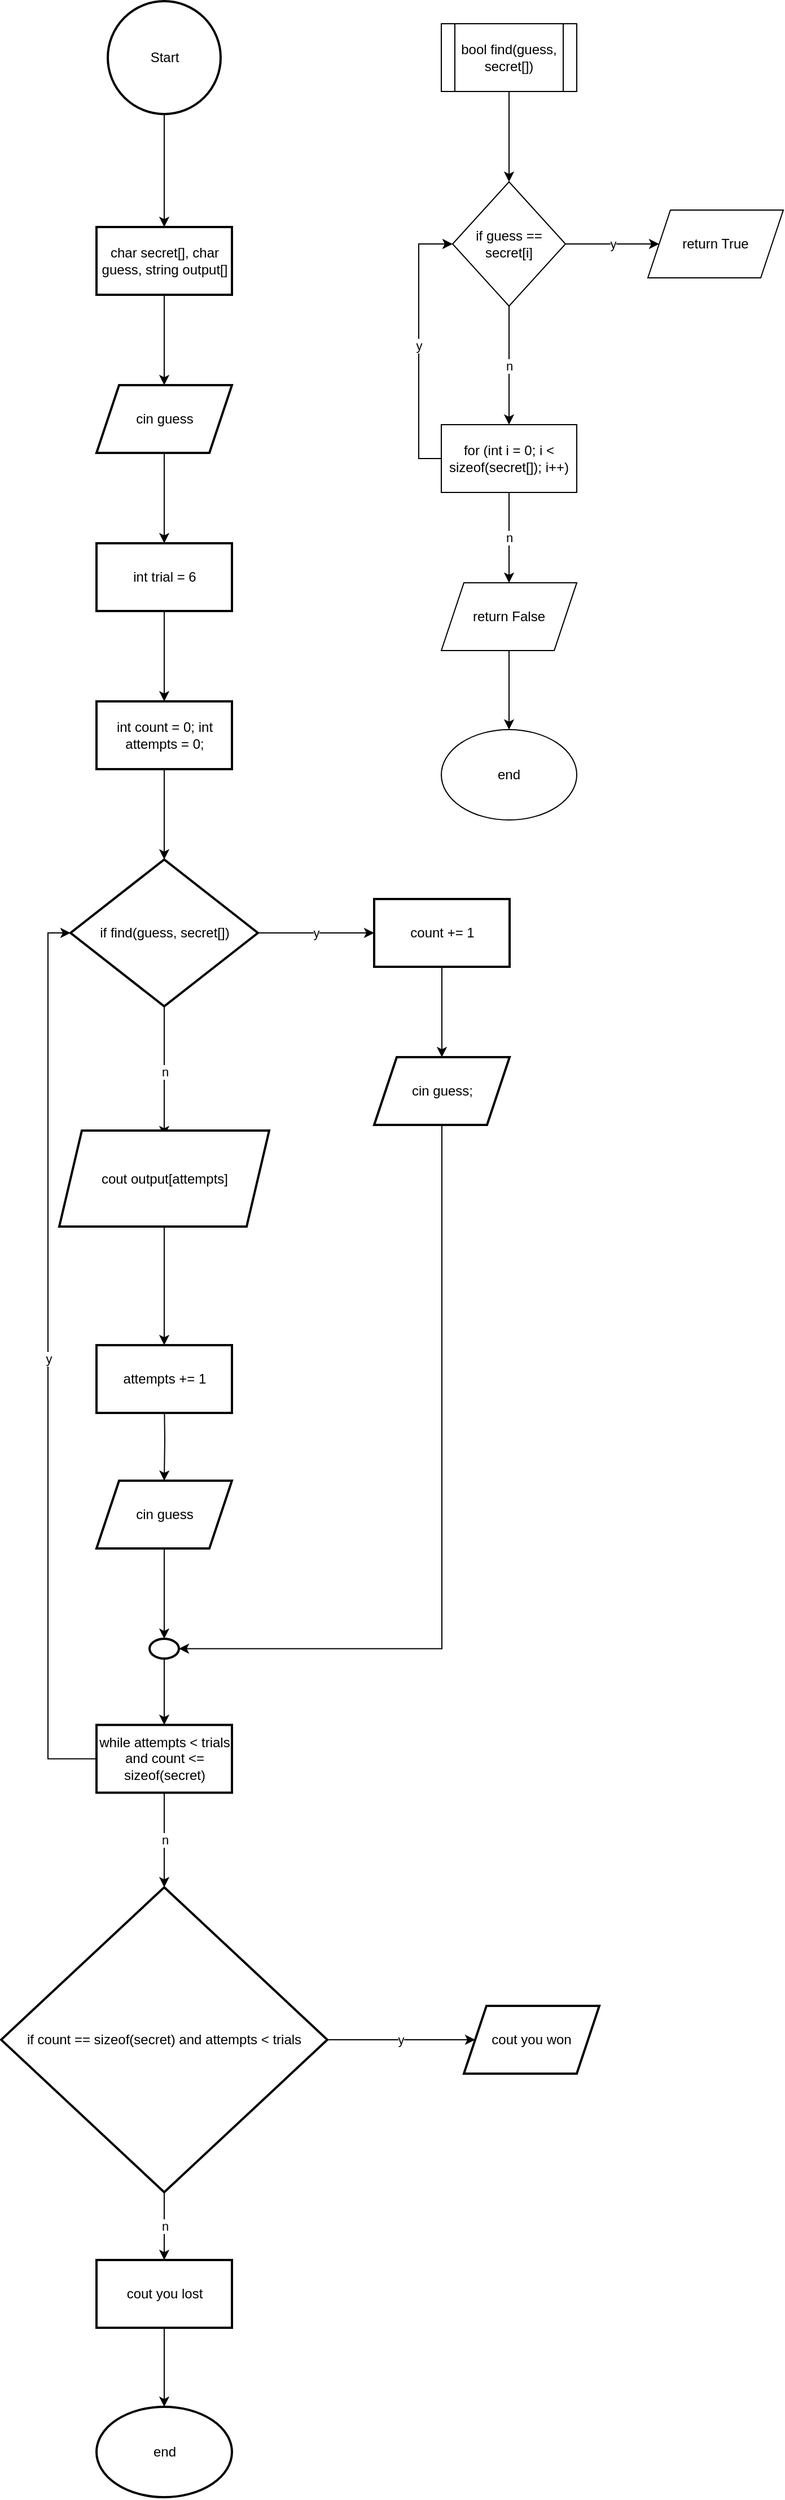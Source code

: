 <mxfile version="13.9.7" type="github">
  <diagram id="C5RBs43oDa-KdzZeNtuy" name="Page-1">
    <mxGraphModel dx="2249" dy="1971" grid="1" gridSize="10" guides="1" tooltips="1" connect="1" arrows="1" fold="1" page="1" pageScale="1" pageWidth="827" pageHeight="1169" math="0" shadow="0">
      <root>
        <mxCell id="WIyWlLk6GJQsqaUBKTNV-0" />
        <mxCell id="WIyWlLk6GJQsqaUBKTNV-1" parent="WIyWlLk6GJQsqaUBKTNV-0" />
        <mxCell id="M2vOY5EWQ9TmQaOvTjVT-2" value="" style="edgeStyle=orthogonalEdgeStyle;rounded=0;orthogonalLoop=1;jettySize=auto;html=1;" edge="1" parent="WIyWlLk6GJQsqaUBKTNV-1" source="M2vOY5EWQ9TmQaOvTjVT-0" target="M2vOY5EWQ9TmQaOvTjVT-1">
          <mxGeometry relative="1" as="geometry" />
        </mxCell>
        <mxCell id="M2vOY5EWQ9TmQaOvTjVT-0" value="Start" style="strokeWidth=2;html=1;shape=mxgraph.flowchart.start_2;whiteSpace=wrap;" vertex="1" parent="WIyWlLk6GJQsqaUBKTNV-1">
          <mxGeometry x="64.5" width="100" height="100" as="geometry" />
        </mxCell>
        <mxCell id="M2vOY5EWQ9TmQaOvTjVT-4" value="" style="edgeStyle=orthogonalEdgeStyle;rounded=0;orthogonalLoop=1;jettySize=auto;html=1;" edge="1" parent="WIyWlLk6GJQsqaUBKTNV-1" source="M2vOY5EWQ9TmQaOvTjVT-1" target="M2vOY5EWQ9TmQaOvTjVT-3">
          <mxGeometry relative="1" as="geometry" />
        </mxCell>
        <mxCell id="M2vOY5EWQ9TmQaOvTjVT-1" value="char secret[], char guess, string output[]" style="whiteSpace=wrap;html=1;strokeWidth=2;" vertex="1" parent="WIyWlLk6GJQsqaUBKTNV-1">
          <mxGeometry x="54.5" y="200" width="120" height="60" as="geometry" />
        </mxCell>
        <mxCell id="M2vOY5EWQ9TmQaOvTjVT-6" value="" style="edgeStyle=orthogonalEdgeStyle;rounded=0;orthogonalLoop=1;jettySize=auto;html=1;" edge="1" parent="WIyWlLk6GJQsqaUBKTNV-1" source="M2vOY5EWQ9TmQaOvTjVT-3" target="M2vOY5EWQ9TmQaOvTjVT-5">
          <mxGeometry relative="1" as="geometry" />
        </mxCell>
        <mxCell id="M2vOY5EWQ9TmQaOvTjVT-3" value="cin guess" style="shape=parallelogram;perimeter=parallelogramPerimeter;whiteSpace=wrap;html=1;fixedSize=1;strokeWidth=2;" vertex="1" parent="WIyWlLk6GJQsqaUBKTNV-1">
          <mxGeometry x="54.5" y="340" width="120" height="60" as="geometry" />
        </mxCell>
        <mxCell id="M2vOY5EWQ9TmQaOvTjVT-12" value="" style="edgeStyle=orthogonalEdgeStyle;rounded=0;orthogonalLoop=1;jettySize=auto;html=1;" edge="1" parent="WIyWlLk6GJQsqaUBKTNV-1" source="M2vOY5EWQ9TmQaOvTjVT-5" target="M2vOY5EWQ9TmQaOvTjVT-11">
          <mxGeometry relative="1" as="geometry" />
        </mxCell>
        <mxCell id="M2vOY5EWQ9TmQaOvTjVT-5" value="int trial = 6" style="whiteSpace=wrap;html=1;strokeWidth=2;" vertex="1" parent="WIyWlLk6GJQsqaUBKTNV-1">
          <mxGeometry x="54.5" y="480" width="120" height="60" as="geometry" />
        </mxCell>
        <mxCell id="M2vOY5EWQ9TmQaOvTjVT-14" value="" style="edgeStyle=orthogonalEdgeStyle;rounded=0;orthogonalLoop=1;jettySize=auto;html=1;" edge="1" parent="WIyWlLk6GJQsqaUBKTNV-1" source="M2vOY5EWQ9TmQaOvTjVT-11" target="M2vOY5EWQ9TmQaOvTjVT-13">
          <mxGeometry relative="1" as="geometry" />
        </mxCell>
        <mxCell id="M2vOY5EWQ9TmQaOvTjVT-11" value="int count = 0; int attempts = 0;" style="whiteSpace=wrap;html=1;strokeWidth=2;" vertex="1" parent="WIyWlLk6GJQsqaUBKTNV-1">
          <mxGeometry x="54.5" y="620" width="120" height="60" as="geometry" />
        </mxCell>
        <mxCell id="M2vOY5EWQ9TmQaOvTjVT-16" value="&lt;div&gt;y&lt;/div&gt;" style="edgeStyle=orthogonalEdgeStyle;rounded=0;orthogonalLoop=1;jettySize=auto;html=1;" edge="1" parent="WIyWlLk6GJQsqaUBKTNV-1" source="M2vOY5EWQ9TmQaOvTjVT-13" target="M2vOY5EWQ9TmQaOvTjVT-15">
          <mxGeometry relative="1" as="geometry" />
        </mxCell>
        <mxCell id="M2vOY5EWQ9TmQaOvTjVT-20" value="n" style="edgeStyle=orthogonalEdgeStyle;rounded=0;orthogonalLoop=1;jettySize=auto;html=1;" edge="1" parent="WIyWlLk6GJQsqaUBKTNV-1" source="M2vOY5EWQ9TmQaOvTjVT-13">
          <mxGeometry relative="1" as="geometry">
            <mxPoint x="114.5" y="1005" as="targetPoint" />
          </mxGeometry>
        </mxCell>
        <mxCell id="M2vOY5EWQ9TmQaOvTjVT-13" value="if find(guess, secret[])" style="rhombus;whiteSpace=wrap;html=1;strokeWidth=2;" vertex="1" parent="WIyWlLk6GJQsqaUBKTNV-1">
          <mxGeometry x="31.5" y="760" width="166" height="130" as="geometry" />
        </mxCell>
        <mxCell id="M2vOY5EWQ9TmQaOvTjVT-18" value="" style="edgeStyle=orthogonalEdgeStyle;rounded=0;orthogonalLoop=1;jettySize=auto;html=1;" edge="1" parent="WIyWlLk6GJQsqaUBKTNV-1" source="M2vOY5EWQ9TmQaOvTjVT-15" target="M2vOY5EWQ9TmQaOvTjVT-17">
          <mxGeometry relative="1" as="geometry" />
        </mxCell>
        <mxCell id="M2vOY5EWQ9TmQaOvTjVT-15" value="count += 1" style="whiteSpace=wrap;html=1;strokeWidth=2;" vertex="1" parent="WIyWlLk6GJQsqaUBKTNV-1">
          <mxGeometry x="300.5" y="795" width="120" height="60" as="geometry" />
        </mxCell>
        <mxCell id="M2vOY5EWQ9TmQaOvTjVT-29" style="edgeStyle=orthogonalEdgeStyle;rounded=0;orthogonalLoop=1;jettySize=auto;html=1;exitX=0.5;exitY=1;exitDx=0;exitDy=0;entryX=1;entryY=0.5;entryDx=0;entryDy=0;" edge="1" parent="WIyWlLk6GJQsqaUBKTNV-1" source="M2vOY5EWQ9TmQaOvTjVT-17" target="M2vOY5EWQ9TmQaOvTjVT-27">
          <mxGeometry relative="1" as="geometry" />
        </mxCell>
        <mxCell id="M2vOY5EWQ9TmQaOvTjVT-17" value="cin guess;" style="shape=parallelogram;perimeter=parallelogramPerimeter;whiteSpace=wrap;html=1;fixedSize=1;strokeWidth=2;" vertex="1" parent="WIyWlLk6GJQsqaUBKTNV-1">
          <mxGeometry x="300.5" y="935" width="120" height="60" as="geometry" />
        </mxCell>
        <mxCell id="M2vOY5EWQ9TmQaOvTjVT-24" value="" style="edgeStyle=orthogonalEdgeStyle;rounded=0;orthogonalLoop=1;jettySize=auto;html=1;exitX=0.5;exitY=1;exitDx=0;exitDy=0;entryX=0.5;entryY=0;entryDx=0;entryDy=0;" edge="1" parent="WIyWlLk6GJQsqaUBKTNV-1" source="M2vOY5EWQ9TmQaOvTjVT-33" target="M2vOY5EWQ9TmQaOvTjVT-32">
          <mxGeometry relative="1" as="geometry">
            <mxPoint x="113.5" y="1090" as="sourcePoint" />
            <mxPoint x="113.5" y="1175" as="targetPoint" />
          </mxGeometry>
        </mxCell>
        <mxCell id="M2vOY5EWQ9TmQaOvTjVT-26" value="" style="edgeStyle=orthogonalEdgeStyle;rounded=0;orthogonalLoop=1;jettySize=auto;html=1;" edge="1" parent="WIyWlLk6GJQsqaUBKTNV-1" target="M2vOY5EWQ9TmQaOvTjVT-25">
          <mxGeometry relative="1" as="geometry">
            <mxPoint x="114.5" y="1235" as="sourcePoint" />
          </mxGeometry>
        </mxCell>
        <mxCell id="M2vOY5EWQ9TmQaOvTjVT-28" value="" style="edgeStyle=orthogonalEdgeStyle;rounded=0;orthogonalLoop=1;jettySize=auto;html=1;" edge="1" parent="WIyWlLk6GJQsqaUBKTNV-1" source="M2vOY5EWQ9TmQaOvTjVT-25" target="M2vOY5EWQ9TmQaOvTjVT-27">
          <mxGeometry relative="1" as="geometry" />
        </mxCell>
        <mxCell id="M2vOY5EWQ9TmQaOvTjVT-25" value="cin guess" style="shape=parallelogram;perimeter=parallelogramPerimeter;whiteSpace=wrap;html=1;fixedSize=1;strokeWidth=2;" vertex="1" parent="WIyWlLk6GJQsqaUBKTNV-1">
          <mxGeometry x="54.5" y="1310" width="120" height="60" as="geometry" />
        </mxCell>
        <mxCell id="M2vOY5EWQ9TmQaOvTjVT-31" value="" style="edgeStyle=orthogonalEdgeStyle;rounded=0;orthogonalLoop=1;jettySize=auto;html=1;" edge="1" parent="WIyWlLk6GJQsqaUBKTNV-1" source="M2vOY5EWQ9TmQaOvTjVT-27" target="M2vOY5EWQ9TmQaOvTjVT-30">
          <mxGeometry relative="1" as="geometry" />
        </mxCell>
        <mxCell id="M2vOY5EWQ9TmQaOvTjVT-27" value="" style="ellipse;whiteSpace=wrap;html=1;strokeWidth=2;" vertex="1" parent="WIyWlLk6GJQsqaUBKTNV-1">
          <mxGeometry x="101.5" y="1450" width="26" height="17.5" as="geometry" />
        </mxCell>
        <mxCell id="M2vOY5EWQ9TmQaOvTjVT-34" value="y" style="edgeStyle=orthogonalEdgeStyle;rounded=0;orthogonalLoop=1;jettySize=auto;html=1;exitX=0;exitY=0.5;exitDx=0;exitDy=0;entryX=0;entryY=0.5;entryDx=0;entryDy=0;" edge="1" parent="WIyWlLk6GJQsqaUBKTNV-1" source="M2vOY5EWQ9TmQaOvTjVT-30" target="M2vOY5EWQ9TmQaOvTjVT-13">
          <mxGeometry relative="1" as="geometry" />
        </mxCell>
        <mxCell id="M2vOY5EWQ9TmQaOvTjVT-36" value="n" style="edgeStyle=orthogonalEdgeStyle;rounded=0;orthogonalLoop=1;jettySize=auto;html=1;" edge="1" parent="WIyWlLk6GJQsqaUBKTNV-1" source="M2vOY5EWQ9TmQaOvTjVT-30" target="M2vOY5EWQ9TmQaOvTjVT-35">
          <mxGeometry relative="1" as="geometry" />
        </mxCell>
        <mxCell id="M2vOY5EWQ9TmQaOvTjVT-30" value="while attempts &amp;lt; trials and count &amp;lt;= sizeof(secret)" style="whiteSpace=wrap;html=1;strokeWidth=2;" vertex="1" parent="WIyWlLk6GJQsqaUBKTNV-1">
          <mxGeometry x="54.5" y="1526.25" width="120" height="60" as="geometry" />
        </mxCell>
        <mxCell id="M2vOY5EWQ9TmQaOvTjVT-32" value="attempts += 1" style="whiteSpace=wrap;html=1;strokeWidth=2;" vertex="1" parent="WIyWlLk6GJQsqaUBKTNV-1">
          <mxGeometry x="54.5" y="1190" width="120" height="60" as="geometry" />
        </mxCell>
        <mxCell id="M2vOY5EWQ9TmQaOvTjVT-33" value="cout output[attempts]" style="shape=parallelogram;perimeter=parallelogramPerimeter;whiteSpace=wrap;html=1;fixedSize=1;strokeWidth=2;" vertex="1" parent="WIyWlLk6GJQsqaUBKTNV-1">
          <mxGeometry x="21.5" y="1000" width="186" height="85" as="geometry" />
        </mxCell>
        <mxCell id="M2vOY5EWQ9TmQaOvTjVT-38" value="y" style="edgeStyle=orthogonalEdgeStyle;rounded=0;orthogonalLoop=1;jettySize=auto;html=1;entryX=0;entryY=0.5;entryDx=0;entryDy=0;" edge="1" parent="WIyWlLk6GJQsqaUBKTNV-1" source="M2vOY5EWQ9TmQaOvTjVT-35" target="M2vOY5EWQ9TmQaOvTjVT-37">
          <mxGeometry relative="1" as="geometry">
            <mxPoint x="373.5" y="1791.875" as="targetPoint" />
            <Array as="points" />
          </mxGeometry>
        </mxCell>
        <mxCell id="M2vOY5EWQ9TmQaOvTjVT-40" value="n" style="edgeStyle=orthogonalEdgeStyle;rounded=0;orthogonalLoop=1;jettySize=auto;html=1;" edge="1" parent="WIyWlLk6GJQsqaUBKTNV-1" source="M2vOY5EWQ9TmQaOvTjVT-35" target="M2vOY5EWQ9TmQaOvTjVT-39">
          <mxGeometry relative="1" as="geometry" />
        </mxCell>
        <mxCell id="M2vOY5EWQ9TmQaOvTjVT-35" value="if count == sizeof(secret) and attempts &amp;lt; trials" style="rhombus;whiteSpace=wrap;html=1;strokeWidth=2;" vertex="1" parent="WIyWlLk6GJQsqaUBKTNV-1">
          <mxGeometry x="-30" y="1670" width="289" height="270" as="geometry" />
        </mxCell>
        <mxCell id="M2vOY5EWQ9TmQaOvTjVT-37" value="cout you won" style="shape=parallelogram;perimeter=parallelogramPerimeter;whiteSpace=wrap;html=1;fixedSize=1;strokeWidth=2;" vertex="1" parent="WIyWlLk6GJQsqaUBKTNV-1">
          <mxGeometry x="380" y="1774.995" width="120" height="60" as="geometry" />
        </mxCell>
        <mxCell id="M2vOY5EWQ9TmQaOvTjVT-42" value="" style="edgeStyle=orthogonalEdgeStyle;rounded=0;orthogonalLoop=1;jettySize=auto;html=1;" edge="1" parent="WIyWlLk6GJQsqaUBKTNV-1" source="M2vOY5EWQ9TmQaOvTjVT-39" target="M2vOY5EWQ9TmQaOvTjVT-41">
          <mxGeometry relative="1" as="geometry" />
        </mxCell>
        <mxCell id="M2vOY5EWQ9TmQaOvTjVT-39" value="cout you lost" style="whiteSpace=wrap;html=1;strokeWidth=2;" vertex="1" parent="WIyWlLk6GJQsqaUBKTNV-1">
          <mxGeometry x="54.5" y="2000.005" width="120" height="60" as="geometry" />
        </mxCell>
        <mxCell id="M2vOY5EWQ9TmQaOvTjVT-41" value="end" style="ellipse;whiteSpace=wrap;html=1;strokeWidth=2;" vertex="1" parent="WIyWlLk6GJQsqaUBKTNV-1">
          <mxGeometry x="54.5" y="2130.005" width="120" height="80" as="geometry" />
        </mxCell>
        <mxCell id="M2vOY5EWQ9TmQaOvTjVT-46" value="" style="edgeStyle=orthogonalEdgeStyle;rounded=0;orthogonalLoop=1;jettySize=auto;html=1;" edge="1" parent="WIyWlLk6GJQsqaUBKTNV-1" source="M2vOY5EWQ9TmQaOvTjVT-44" target="M2vOY5EWQ9TmQaOvTjVT-45">
          <mxGeometry relative="1" as="geometry" />
        </mxCell>
        <mxCell id="M2vOY5EWQ9TmQaOvTjVT-44" value="bool find(guess, secret[])" style="shape=process;whiteSpace=wrap;html=1;backgroundOutline=1;" vertex="1" parent="WIyWlLk6GJQsqaUBKTNV-1">
          <mxGeometry x="360" y="20" width="120" height="60" as="geometry" />
        </mxCell>
        <mxCell id="M2vOY5EWQ9TmQaOvTjVT-48" value="y" style="edgeStyle=orthogonalEdgeStyle;rounded=0;orthogonalLoop=1;jettySize=auto;html=1;entryX=0;entryY=0.5;entryDx=0;entryDy=0;" edge="1" parent="WIyWlLk6GJQsqaUBKTNV-1" source="M2vOY5EWQ9TmQaOvTjVT-45" target="M2vOY5EWQ9TmQaOvTjVT-55">
          <mxGeometry relative="1" as="geometry">
            <mxPoint x="540" y="215" as="targetPoint" />
          </mxGeometry>
        </mxCell>
        <mxCell id="M2vOY5EWQ9TmQaOvTjVT-61" value="n" style="edgeStyle=orthogonalEdgeStyle;rounded=0;orthogonalLoop=1;jettySize=auto;html=1;exitX=0.5;exitY=1;exitDx=0;exitDy=0;entryX=0.5;entryY=0;entryDx=0;entryDy=0;" edge="1" parent="WIyWlLk6GJQsqaUBKTNV-1" source="M2vOY5EWQ9TmQaOvTjVT-45" target="M2vOY5EWQ9TmQaOvTjVT-49">
          <mxGeometry relative="1" as="geometry" />
        </mxCell>
        <mxCell id="M2vOY5EWQ9TmQaOvTjVT-45" value="if guess == secret[i]" style="rhombus;whiteSpace=wrap;html=1;" vertex="1" parent="WIyWlLk6GJQsqaUBKTNV-1">
          <mxGeometry x="370" y="160" width="100" height="110" as="geometry" />
        </mxCell>
        <mxCell id="M2vOY5EWQ9TmQaOvTjVT-51" value="y" style="edgeStyle=orthogonalEdgeStyle;rounded=0;orthogonalLoop=1;jettySize=auto;html=1;exitX=0;exitY=0.5;exitDx=0;exitDy=0;entryX=0;entryY=0.5;entryDx=0;entryDy=0;" edge="1" parent="WIyWlLk6GJQsqaUBKTNV-1" source="M2vOY5EWQ9TmQaOvTjVT-49" target="M2vOY5EWQ9TmQaOvTjVT-45">
          <mxGeometry relative="1" as="geometry" />
        </mxCell>
        <mxCell id="M2vOY5EWQ9TmQaOvTjVT-57" value="n" style="edgeStyle=orthogonalEdgeStyle;rounded=0;orthogonalLoop=1;jettySize=auto;html=1;" edge="1" parent="WIyWlLk6GJQsqaUBKTNV-1" source="M2vOY5EWQ9TmQaOvTjVT-49" target="M2vOY5EWQ9TmQaOvTjVT-56">
          <mxGeometry relative="1" as="geometry" />
        </mxCell>
        <mxCell id="M2vOY5EWQ9TmQaOvTjVT-49" value="for (int i = 0; i &amp;lt; sizeof(secret[]); i++)" style="whiteSpace=wrap;html=1;" vertex="1" parent="WIyWlLk6GJQsqaUBKTNV-1">
          <mxGeometry x="360" y="375" width="120" height="60" as="geometry" />
        </mxCell>
        <mxCell id="M2vOY5EWQ9TmQaOvTjVT-55" value="&lt;div&gt;return True&lt;/div&gt;" style="shape=parallelogram;perimeter=parallelogramPerimeter;whiteSpace=wrap;html=1;fixedSize=1;" vertex="1" parent="WIyWlLk6GJQsqaUBKTNV-1">
          <mxGeometry x="543" y="185" width="120" height="60" as="geometry" />
        </mxCell>
        <mxCell id="M2vOY5EWQ9TmQaOvTjVT-59" value="" style="edgeStyle=orthogonalEdgeStyle;rounded=0;orthogonalLoop=1;jettySize=auto;html=1;" edge="1" parent="WIyWlLk6GJQsqaUBKTNV-1" source="M2vOY5EWQ9TmQaOvTjVT-56" target="M2vOY5EWQ9TmQaOvTjVT-58">
          <mxGeometry relative="1" as="geometry" />
        </mxCell>
        <mxCell id="M2vOY5EWQ9TmQaOvTjVT-56" value="return False" style="shape=parallelogram;perimeter=parallelogramPerimeter;whiteSpace=wrap;html=1;fixedSize=1;" vertex="1" parent="WIyWlLk6GJQsqaUBKTNV-1">
          <mxGeometry x="360" y="515" width="120" height="60" as="geometry" />
        </mxCell>
        <mxCell id="M2vOY5EWQ9TmQaOvTjVT-58" value="end" style="ellipse;whiteSpace=wrap;html=1;" vertex="1" parent="WIyWlLk6GJQsqaUBKTNV-1">
          <mxGeometry x="360" y="645" width="120" height="80" as="geometry" />
        </mxCell>
      </root>
    </mxGraphModel>
  </diagram>
</mxfile>

